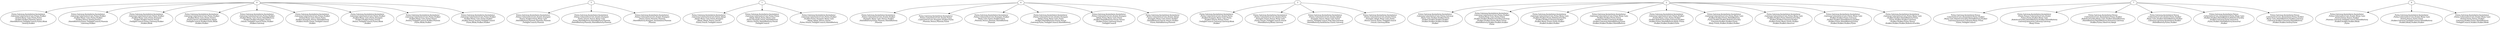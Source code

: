 digraph Dendrogram {
	0 -> "Pylon,Gateway,Assimilator,Assimilator
,Gateway,CyberneticsCore,Pylon,Stalker
,Sentry,Warp Gate,Pylon,Pylon
,Stalker,Stalker,Phoenix,Nexus
,ShieldBattery,TwilightCouncil,Pylon,Blink
,Sentry,Stalker"
	0 -> "Pylon,Gateway,Assimilator,Assimilator
,Gateway,CyberneticsCore,Pylon,Stalker
,Stalker,Warp Gate,Pylon,Stalker
,Stalker,Nexus,Sentry,Sentry
,ShieldBattery,Pylon,TwilightCouncil,Phoenix
,Gateway,Stalker"
	5 -> "Pylon,Gateway,Assimilator,Assimilator
,Pylon,CyberneticsCore,Zealot,Stargate
,Nexus,Stalker,Pylon,Warp Gate
,ShieldBattery,Phoenix,Phoenix,Phoenix
,TwilightCouncil,Phoenix"
	1 -> "Pylon,Gateway,Assimilator,Assimilator
,Gateway,CyberneticsCore,Pylon,Adept
,Adept,Warp Gate,Pylon,Stargate
,Adept,Adept,Nexus,Oracle
,Pylon,Oracle,TwilightCouncil"
	0 -> "Pylon,Gateway,Assimilator,Assimilator
,Gateway,CyberneticsCore,Pylon,Stalker
,Stalker,Warp Gate,Pylon,Stargate
,Stalker,Stalker,Oracle,Nexus
,TwilightCouncil,Pylon,Gateway,Stalker
,Stalker,Blink"
	4 -> "Pylon,Gateway,Assimilator,Assimilator
,Pylon,CyberneticsCore,Zealot,Stalker
,Stargate,Warp Gate,Nexus,Stalker
,ShieldBattery,Pylon,Phoenix,ShieldBattery
,Phoenix"
	3 -> "Pylon,Gateway,Assimilator,Assimilator
,Pylon,CyberneticsCore,Zealot,Pylon
,Stalker,Stargate,Warp Gate,Pylon
,Stalker,Oracle,Nexus,Pylon
,TwilightCouncil,Gateway,Gateway,Blink
,Stalker"
	4 -> "Pylon,Gateway,Assimilator,Assimilator
,Pylon,CyberneticsCore,Zealot,Pylon
,CyberneticsCore,Stargate,Stalker,Pylon
,Phoenix,Nexus,Phoenix,Pylon
"
	0 -> "Pylon,Gateway,Assimilator,Assimilator
,Gateway,CyberneticsCore,Pylon,Stalker
,Stalker,Warp Gate,Pylon,Sentry
,Sentry,Nexus,ShieldBattery,Adept
,TwilightCouncil,Stalker,Pylon,Blink
,Stalker,Stalker"
	0 -> "Pylon,Gateway,Assimilator,Assimilator
,Gateway,CyberneticsCore,Pylon,Stalker
,Stalker,Warp Gate,Pylon,ShieldBattery
,Stalker,Stalker,Stargate,Nexus
,Oracle,TwilightCouncil,Pylon,Stalker
,Stalker,Gateway"
	2 -> "Pylon,Gateway,Assimilator,Assimilator
,Gateway,CyberneticsCore,Pylon,Gateway
,Warp Gate,Stalker,Stalker,Pylon
,Stalker,Stalker,Stalker,Stalker
,Stalker,Stalker,Stalker,Stalker
,Stalker"
	7 -> "Pylon,Gateway,Assimilator,Nexus
,CyberneticsCore,Assimilator,Pylon,Stalker
,Warp Gate,RoboticsFacility,ShieldBattery,Stalker
,Gateway,Immortal,Gateway,Warp Prism
,Pylon,TwilightCouncil"
	2 -> "Pylon,Gateway,Assimilator,Assimilator
,Gateway,CyberneticsCore,Pylon,Stalker
,Sentry,Warp Gate,Pylon,Pylon
,Stalker,Stalker,RoboticsFacility,Gateway
,Stalker,Stalker,Pylon,Warp Prism
,ShieldBattery,Stalker,Stalker,Stalker
,Pylon"
	0 -> "Pylon,Gateway,Assimilator,Assimilator
,Gateway,CyberneticsCore,Pylon,Stalker
,Sentry,Warp Gate,Pylon,Pylon
,Stalker,Stargate,Nexus,ShieldBattery
,Stalker,Oracle,Pylon,TwilightCouncil
,Stalker"
	0 -> "Pylon,Gateway,Assimilator,Assimilator
,Gateway,CyberneticsCore,Pylon,Stalker
,Stalker,Warp Gate,Pylon,Stargate
,Stalker,Stalker,Pylon,Oracle
,Nexus,TwilightCouncil,Pylon,Blink
,Stalker"
	2 -> "Pylon,Gateway,Assimilator,Assimilator
,Gateway,CyberneticsCore,Pylon,Warp Gate
,Stalker,Stalker,Pylon,RoboticsFacility
,Stalker,Stalker,Gateway,Stalker
,Stalker,Warp Prism,Pylon,Stalker
,Stalker,Stalker,Stalker"
	2 -> "Pylon,Gateway,Assimilator,Assimilator
,Gateway,CyberneticsCore,Pylon,Warp Gate
,Stalker,Stalker,Pylon,Pylon
,Stalker,Stalker,Gateway,Stalker
,Stalker,Gateway,ShieldBattery,Pylon
,Stalker,Stalker,Stalker,ShieldBattery
"
	7 -> "Pylon,Gateway,Assimilator,Assimilator
,Pylon,Nexus,CyberneticsCore,Zealot
,Pylon,Pylon,Stalker,Warp Gate
,RoboticsFacility,ShieldBattery,Stalker,ShieldBattery
,Gateway,Immortal,Gateway,Gateway
,Warp Prism"
	2 -> "Pylon,Gateway,Assimilator,Assimilator
,Gateway,CyberneticsCore,Pylon,Stalker
,Sentry,Warp Gate,Pylon,Stalker
,Stalker,RoboticsFacility,Gateway,Stalker
,Stalker,Pylon,ShieldBattery,Warp Prism
,Stalker,Stalker,Stalker,Pylon
"
	5 -> "Pylon,Gateway,Assimilator,Assimilator
,Pylon,CyberneticsCore,Zealot,Stargate
,Pylon,Oracle,Nexus,Warp Gate
,Pylon,ShieldBattery,ShieldBattery,Phoenix
,ShieldBattery,Phoenix,ShieldBattery,Phoenix
"
	4 -> "Pylon,Gateway,Assimilator,Assimilator
,Pylon,CyberneticsCore,Stargate,Stalker
,Warp Gate,Pylon,Stalker,Pylon
,Phoenix,Nexus,Phoenix,ShieldBattery
,Phoenix"
	5 -> "Pylon,Gateway,Assimilator,Assimilator
,Pylon,CyberneticsCore,Zealot,Stargate
,Nexus,Pylon,Phoenix,Phoenix
,ShieldBattery,Stargate,Assimilator,Phoenix
,Phoenix"
	4 -> "Pylon,Gateway,Assimilator,Assimilator
,Pylon,CyberneticsCore,Zealot,Stargate
,Adept,Pylon,Warp Gate,Pylon
,Stalker,ShieldBattery,Oracle,Nexus
,Gateway,Pylon,TwilightCouncil,ShieldBattery
"
	0 -> "Pylon,Gateway,Assimilator,Assimilator
,Gateway,CyberneticsCore,Pylon,Stalker
,Stalker,Warp Gate,Pylon,Nexus
,Sentry,TwilightCouncil,Stalker,Phoenix
,Pylon,Blink,Stalker"
	4 -> "Pylon,Gateway,Assimilator,Assimilator
,Pylon,CyberneticsCore,Zealot,Stargate
,Adept,Pylon,Warp Gate,Pylon
,Stalker,ShieldBattery,Oracle,Nexus
,Stalker,Pylon,Gateway,Oracle
,TwilightCouncil"
	1 -> "Pylon,Gateway,Assimilator,Assimilator
,Gateway,CyberneticsCore,Pylon,Pylon
,Adept,Adept,Pylon,Warp Gate
,Pylon,Stargate,Pylon,ShieldBattery
,Nexus,Oracle,ShieldBattery,Oracle
,TwilightCouncil"
	4 -> "Pylon,Gateway,Assimilator,Assimilator
,Pylon,CyberneticsCore,Zealot,Adept
,Stargate,Warp Gate,Pylon,Stalker
,ShieldBattery,Oracle,Nexus,Stalker
,Pylon,ShieldBattery,Phoenix"
	7 -> "Pylon,Gateway,Assimilator,Nexus
,CyberneticsCore,Assimilator,Pylon,Stalker
,RoboticsFacility,Warp Gate,Stalker,ShieldBattery
,ShieldBattery,ShieldBattery,Immortal,Gateway
,Stalker,Pylon,Observer,Adept
"
	1 -> "Pylon,Gateway,Assimilator,Assimilator
,Gateway,CyberneticsCore,Pylon,Stalker
,Stalker,Pylon,Stargate,Warp Gate
,Adept,Adept,Nexus,Oracle
,Pylon,Oracle,TwilightCouncil,ShieldBattery
"
	6 -> "Pylon,Gateway,Assimilator,Assimilator
,Pylon,CyberneticsCore,Zealot,Warp Gate
,Sentry,Pylon,Nexus,Stalker
,Phoenix,Gateway,TwilightCouncil,ShieldBattery
,Stalker,Stalker,Stalker,Blink
,Pylon"
	3 -> "Pylon,Gateway,Assimilator,Assimilator
,Pylon,CyberneticsCore,Zealot,Pylon
,Stargate,Pylon,Nexus,Warp Gate
,Pylon,Oracle,TwilightCouncil,Oracle
,ShieldBattery,Blink,Gateway"
	6 -> "Pylon,Gateway,Assimilator,Assimilator
,Pylon,CyberneticsCore,Zealot,Warp Gate
,Sentry,Nexus,Pylon,Pylon
,Stalker,Gateway,TwilightCouncil,ShieldBattery
,Stalker,Blink,Stalker,Stalker
"
	2 -> "Pylon,Gateway,Assimilator,Assimilator
,Gateway,CyberneticsCore,Pylon,Warp Gate
,Stalker,Stalker,Pylon,ShieldBattery
,Pylon,Stalker,Stalker,RoboticsFacility
,Gateway,Stalker,Stalker,Pylon
,Warp Prism,Stalker,Stalker,Stalker
"
	2 -> "Pylon,Gateway,Assimilator,Assimilator
,Gateway,CyberneticsCore,Pylon,Warp Gate
,Stalker,Stalker,Pylon,RoboticsFacility
,Stalker,Stalker,Gateway,Stalker
,Stalker,Pylon,Warp Prism,Stalker
,Stalker,Stalker,Observer"
	2 -> "Pylon,Gateway,Assimilator,Assimilator
,Gateway,CyberneticsCore,Pylon,Warp Gate
,Stalker,Stalker,Pylon,Gateway
,Stalker,Stalker,ShieldBattery,Stalker
,Stalker,Pylon,ShieldBattery,Pylon
,Stalker,Stalker,Stalker,Pylon
"
	7 -> "Pylon,Gateway,Assimilator,Nexus
,CyberneticsCore,Zealot,Pylon,Stalker
,Warp Gate,Stalker,ShieldBattery,Stalker
,Gateway,Gateway,Assimilator,Stalker
,ShieldBattery,Pylon,Stalker"
	7 -> "Pylon,Gateway,Assimilator,Nexus
,CyberneticsCore,Assimilator,Pylon,Warp Gate
,Stalker,Stalker,ShieldBattery,RoboticsFacility
,Stalker,Gateway,Pylon,Immortal
,Pylon,Stalker,ShieldBattery,Immortal
,Stalker"
	0 -> "Pylon,Gateway,Assimilator,Assimilator
,Gateway,CyberneticsCore,Pylon,Stalker
,Stalker,Warp Gate,Pylon,Stalker
,Stalker,Nexus,Sentry,TwilightCouncil
,Pylon,Blink,Stalker,Stalker
"
	2 -> "Pylon,Gateway,Assimilator,Assimilator
,Gateway,CyberneticsCore,Pylon,Warp Gate
,Stalker,Stalker,ShieldBattery,Pylon
,Pylon,Stalker,Stalker,Gateway
,Stalker,Stalker,Pylon,Nexus
,Stalker,Stalker,Stalker,RoboticsFacility
"
	3 -> "Pylon,Gateway,Assimilator,Assimilator
,Pylon,CyberneticsCore,Zealot,Adept
,Stargate,Nexus,Warp Gate,Pylon
,Oracle,TwilightCouncil,Void Ray,Gateway
,ShieldBattery,DarkShrine,Pylon,Gateway
"
	7 -> "Pylon,Gateway,Assimilator,Nexus
,CyberneticsCore,Assimilator,Pylon,Stalker
,Warp Gate,ShieldBattery,Stalker,Gateway
,Gateway,Stalker,Gateway,ShieldBattery
,Stalker,Stalker,Sentry,Pylon
"
	3 -> "Pylon,Gateway,Assimilator,Assimilator
,Pylon,CyberneticsCore,Zealot,Pylon
,Stargate,Adept,Warp Gate,Pylon
,Nexus,Oracle,Pylon,TwilightCouncil
,Oracle,Gateway,Blink"
	6 -> "Pylon,Gateway,Assimilator,Assimilator
,Pylon,CyberneticsCore,Zealot,Warp Gate
,Sentry,Pylon,Nexus,Stalker
,Gateway,Stalker,Pylon,ShieldBattery
,TwilightCouncil,Stalker,Stalker,Blink
"
}
